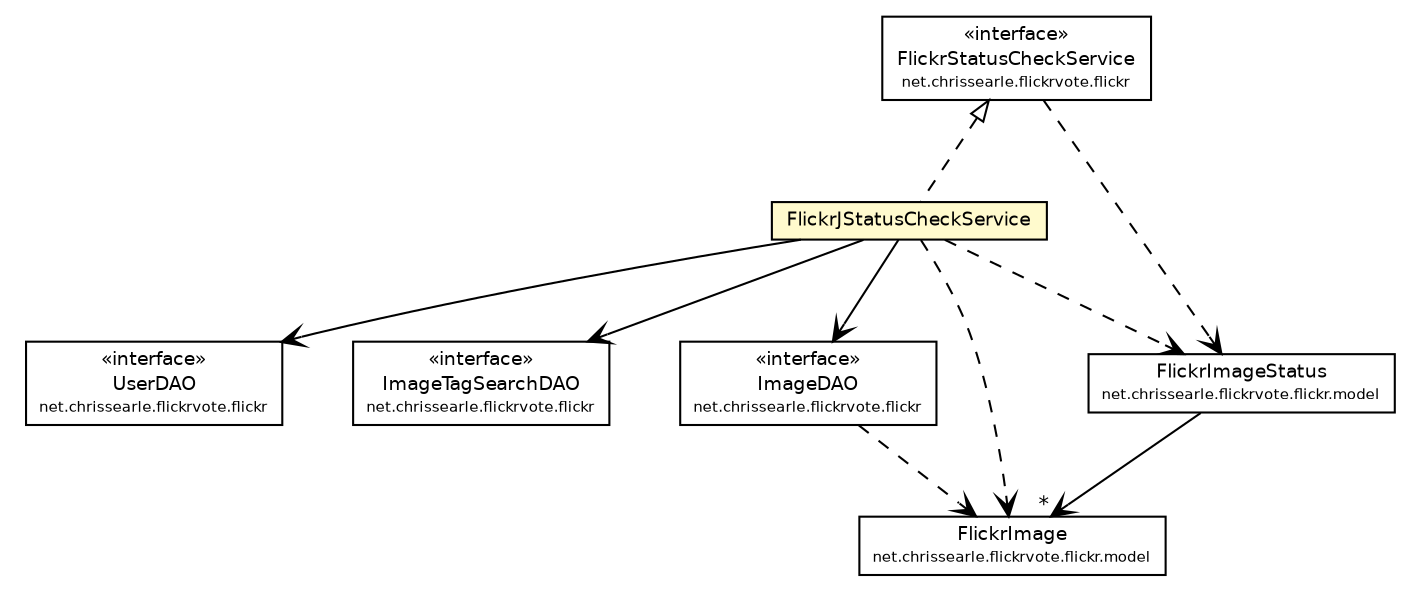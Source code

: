 #!/usr/local/bin/dot
#
# Class diagram 
# Generated by UmlGraph version 4.6 (http://www.spinellis.gr/sw/umlgraph)
#

digraph G {
	edge [fontname="Helvetica",fontsize=10,labelfontname="Helvetica",labelfontsize=10];
	node [fontname="Helvetica",fontsize=10,shape=plaintext];
	// net.chrissearle.flickrvote.flickr.UserDAO
	c286 [label=<<table border="0" cellborder="1" cellspacing="0" cellpadding="2" port="p" href="../UserDAO.html">
		<tr><td><table border="0" cellspacing="0" cellpadding="1">
			<tr><td> &laquo;interface&raquo; </td></tr>
			<tr><td> UserDAO </td></tr>
			<tr><td><font point-size="7.0"> net.chrissearle.flickrvote.flickr </font></td></tr>
		</table></td></tr>
		</table>>, fontname="Helvetica", fontcolor="black", fontsize=9.0];
	// net.chrissearle.flickrvote.flickr.ImageTagSearchDAO
	c287 [label=<<table border="0" cellborder="1" cellspacing="0" cellpadding="2" port="p" href="../ImageTagSearchDAO.html">
		<tr><td><table border="0" cellspacing="0" cellpadding="1">
			<tr><td> &laquo;interface&raquo; </td></tr>
			<tr><td> ImageTagSearchDAO </td></tr>
			<tr><td><font point-size="7.0"> net.chrissearle.flickrvote.flickr </font></td></tr>
		</table></td></tr>
		</table>>, fontname="Helvetica", fontcolor="black", fontsize=9.0];
	// net.chrissearle.flickrvote.flickr.ImageDAO
	c288 [label=<<table border="0" cellborder="1" cellspacing="0" cellpadding="2" port="p" href="../ImageDAO.html">
		<tr><td><table border="0" cellspacing="0" cellpadding="1">
			<tr><td> &laquo;interface&raquo; </td></tr>
			<tr><td> ImageDAO </td></tr>
			<tr><td><font point-size="7.0"> net.chrissearle.flickrvote.flickr </font></td></tr>
		</table></td></tr>
		</table>>, fontname="Helvetica", fontcolor="black", fontsize=9.0];
	// net.chrissearle.flickrvote.flickr.FlickrStatusCheckService
	c289 [label=<<table border="0" cellborder="1" cellspacing="0" cellpadding="2" port="p" href="../FlickrStatusCheckService.html">
		<tr><td><table border="0" cellspacing="0" cellpadding="1">
			<tr><td> &laquo;interface&raquo; </td></tr>
			<tr><td> FlickrStatusCheckService </td></tr>
			<tr><td><font point-size="7.0"> net.chrissearle.flickrvote.flickr </font></td></tr>
		</table></td></tr>
		</table>>, fontname="Helvetica", fontcolor="black", fontsize=9.0];
	// net.chrissearle.flickrvote.flickr.impl.FlickrJStatusCheckService
	c294 [label=<<table border="0" cellborder="1" cellspacing="0" cellpadding="2" port="p" bgcolor="lemonChiffon" href="./FlickrJStatusCheckService.html">
		<tr><td><table border="0" cellspacing="0" cellpadding="1">
			<tr><td> FlickrJStatusCheckService </td></tr>
		</table></td></tr>
		</table>>, fontname="Helvetica", fontcolor="black", fontsize=9.0];
	// net.chrissearle.flickrvote.flickr.model.FlickrImageStatus
	c301 [label=<<table border="0" cellborder="1" cellspacing="0" cellpadding="2" port="p" href="../model/FlickrImageStatus.html">
		<tr><td><table border="0" cellspacing="0" cellpadding="1">
			<tr><td> FlickrImageStatus </td></tr>
			<tr><td><font point-size="7.0"> net.chrissearle.flickrvote.flickr.model </font></td></tr>
		</table></td></tr>
		</table>>, fontname="Helvetica", fontcolor="black", fontsize=9.0];
	// net.chrissearle.flickrvote.flickr.model.FlickrImage
	c304 [label=<<table border="0" cellborder="1" cellspacing="0" cellpadding="2" port="p" href="../model/FlickrImage.html">
		<tr><td><table border="0" cellspacing="0" cellpadding="1">
			<tr><td> FlickrImage </td></tr>
			<tr><td><font point-size="7.0"> net.chrissearle.flickrvote.flickr.model </font></td></tr>
		</table></td></tr>
		</table>>, fontname="Helvetica", fontcolor="black", fontsize=9.0];
	//net.chrissearle.flickrvote.flickr.impl.FlickrJStatusCheckService implements net.chrissearle.flickrvote.flickr.FlickrStatusCheckService
	c289:p -> c294:p [dir=back,arrowtail=empty,style=dashed];
	// net.chrissearle.flickrvote.flickr.impl.FlickrJStatusCheckService NAVASSOC net.chrissearle.flickrvote.flickr.ImageTagSearchDAO
	c294:p -> c287:p [taillabel="", label="", headlabel="", fontname="Helvetica", fontcolor="black", fontsize=10.0, color="black", arrowhead=open];
	// net.chrissearle.flickrvote.flickr.impl.FlickrJStatusCheckService NAVASSOC net.chrissearle.flickrvote.flickr.ImageDAO
	c294:p -> c288:p [taillabel="", label="", headlabel="", fontname="Helvetica", fontcolor="black", fontsize=10.0, color="black", arrowhead=open];
	// net.chrissearle.flickrvote.flickr.impl.FlickrJStatusCheckService NAVASSOC net.chrissearle.flickrvote.flickr.UserDAO
	c294:p -> c286:p [taillabel="", label="", headlabel="", fontname="Helvetica", fontcolor="black", fontsize=10.0, color="black", arrowhead=open];
	// net.chrissearle.flickrvote.flickr.model.FlickrImageStatus NAVASSOC net.chrissearle.flickrvote.flickr.model.FlickrImage
	c301:p -> c304:p [taillabel="", label="", headlabel="*", fontname="Helvetica", fontcolor="black", fontsize=10.0, color="black", arrowhead=open];
	// net.chrissearle.flickrvote.flickr.ImageDAO DEPEND net.chrissearle.flickrvote.flickr.model.FlickrImage
	c288:p -> c304:p [taillabel="", label="", headlabel="", fontname="Helvetica", fontcolor="black", fontsize=10.0, color="black", arrowhead=open, style=dashed];
	// net.chrissearle.flickrvote.flickr.FlickrStatusCheckService DEPEND net.chrissearle.flickrvote.flickr.model.FlickrImageStatus
	c289:p -> c301:p [taillabel="", label="", headlabel="", fontname="Helvetica", fontcolor="black", fontsize=10.0, color="black", arrowhead=open, style=dashed];
	// net.chrissearle.flickrvote.flickr.impl.FlickrJStatusCheckService DEPEND net.chrissearle.flickrvote.flickr.model.FlickrImageStatus
	c294:p -> c301:p [taillabel="", label="", headlabel="", fontname="Helvetica", fontcolor="black", fontsize=10.0, color="black", arrowhead=open, style=dashed];
	// net.chrissearle.flickrvote.flickr.impl.FlickrJStatusCheckService DEPEND net.chrissearle.flickrvote.flickr.model.FlickrImage
	c294:p -> c304:p [taillabel="", label="", headlabel="", fontname="Helvetica", fontcolor="black", fontsize=10.0, color="black", arrowhead=open, style=dashed];
}

